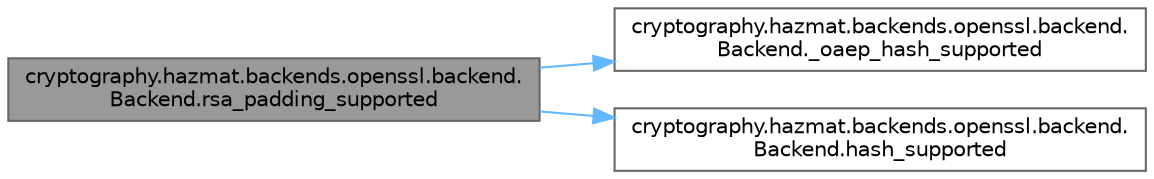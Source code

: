 digraph "cryptography.hazmat.backends.openssl.backend.Backend.rsa_padding_supported"
{
 // LATEX_PDF_SIZE
  bgcolor="transparent";
  edge [fontname=Helvetica,fontsize=10,labelfontname=Helvetica,labelfontsize=10];
  node [fontname=Helvetica,fontsize=10,shape=box,height=0.2,width=0.4];
  rankdir="LR";
  Node1 [id="Node000001",label="cryptography.hazmat.backends.openssl.backend.\lBackend.rsa_padding_supported",height=0.2,width=0.4,color="gray40", fillcolor="grey60", style="filled", fontcolor="black",tooltip=" "];
  Node1 -> Node2 [id="edge1_Node000001_Node000002",color="steelblue1",style="solid",tooltip=" "];
  Node2 [id="Node000002",label="cryptography.hazmat.backends.openssl.backend.\lBackend._oaep_hash_supported",height=0.2,width=0.4,color="grey40", fillcolor="white", style="filled",URL="$classcryptography_1_1hazmat_1_1backends_1_1openssl_1_1backend_1_1_backend.html#a6f04efedd4f886efe992788953f00d4d",tooltip=" "];
  Node1 -> Node3 [id="edge2_Node000001_Node000003",color="steelblue1",style="solid",tooltip=" "];
  Node3 [id="Node000003",label="cryptography.hazmat.backends.openssl.backend.\lBackend.hash_supported",height=0.2,width=0.4,color="grey40", fillcolor="white", style="filled",URL="$classcryptography_1_1hazmat_1_1backends_1_1openssl_1_1backend_1_1_backend.html#ada2f8dfe1aec7cc8126bd759a2624423",tooltip=" "];
}
